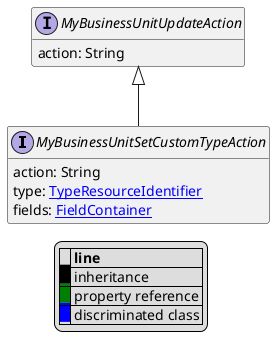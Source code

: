 @startuml

hide empty fields
hide empty methods
legend
|= |= line |
|<back:black>   </back>| inheritance |
|<back:green>   </back>| property reference |
|<back:blue>   </back>| discriminated class |
endlegend
interface MyBusinessUnitSetCustomTypeAction [[MyBusinessUnitSetCustomTypeAction.svg]] extends MyBusinessUnitUpdateAction {
    action: String
    type: [[TypeResourceIdentifier.svg TypeResourceIdentifier]]
    fields: [[FieldContainer.svg FieldContainer]]
}
interface MyBusinessUnitUpdateAction [[MyBusinessUnitUpdateAction.svg]]  {
    action: String
}





@enduml
